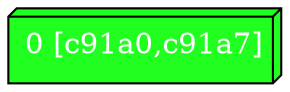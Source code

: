 diGraph libnss3{
	libnss3_0  [style=filled fillcolor="#20FF20" fontcolor="#ffffff" shape=box3d label="0 [c91a0,c91a7]"]


}